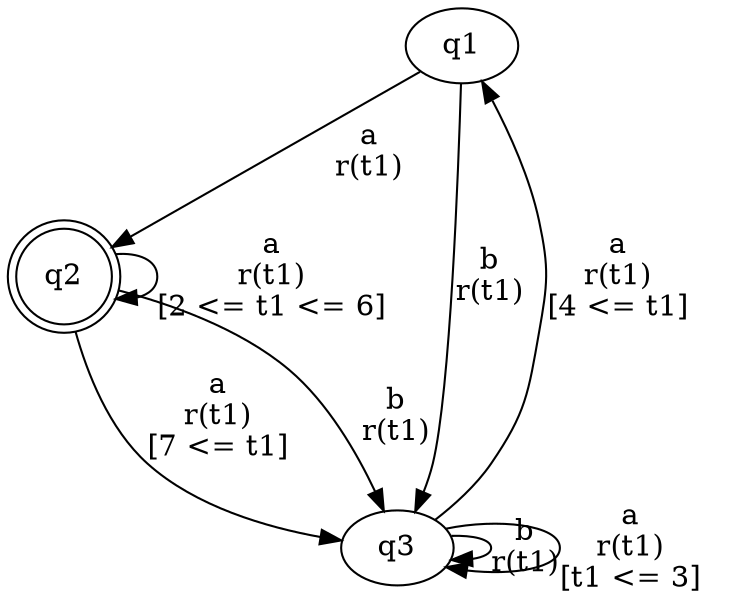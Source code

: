 digraph L {
	qq1[label=q1]
	qq2[label=q2 shape=doublecircle]
	qq3[label=q3]
	qq1 -> qq2[label="a\nr(t1)\n"]
	qq2 -> qq3[label="a\nr(t1)\n[7 <= t1]"]
	qq3 -> qq3[label="b\nr(t1)\n"]
	qq3 -> qq3[label="a\nr(t1)\n[t1 <= 3]"]
	qq3 -> qq1[label="a\nr(t1)\n[4 <= t1]"]
	qq2 -> qq3[label="b\nr(t1)\n"]
	qq2 -> qq2[label="a\nr(t1)\n[2 <= t1 <= 6]"]
	qq1 -> qq3[label="b\nr(t1)\n"]
}
